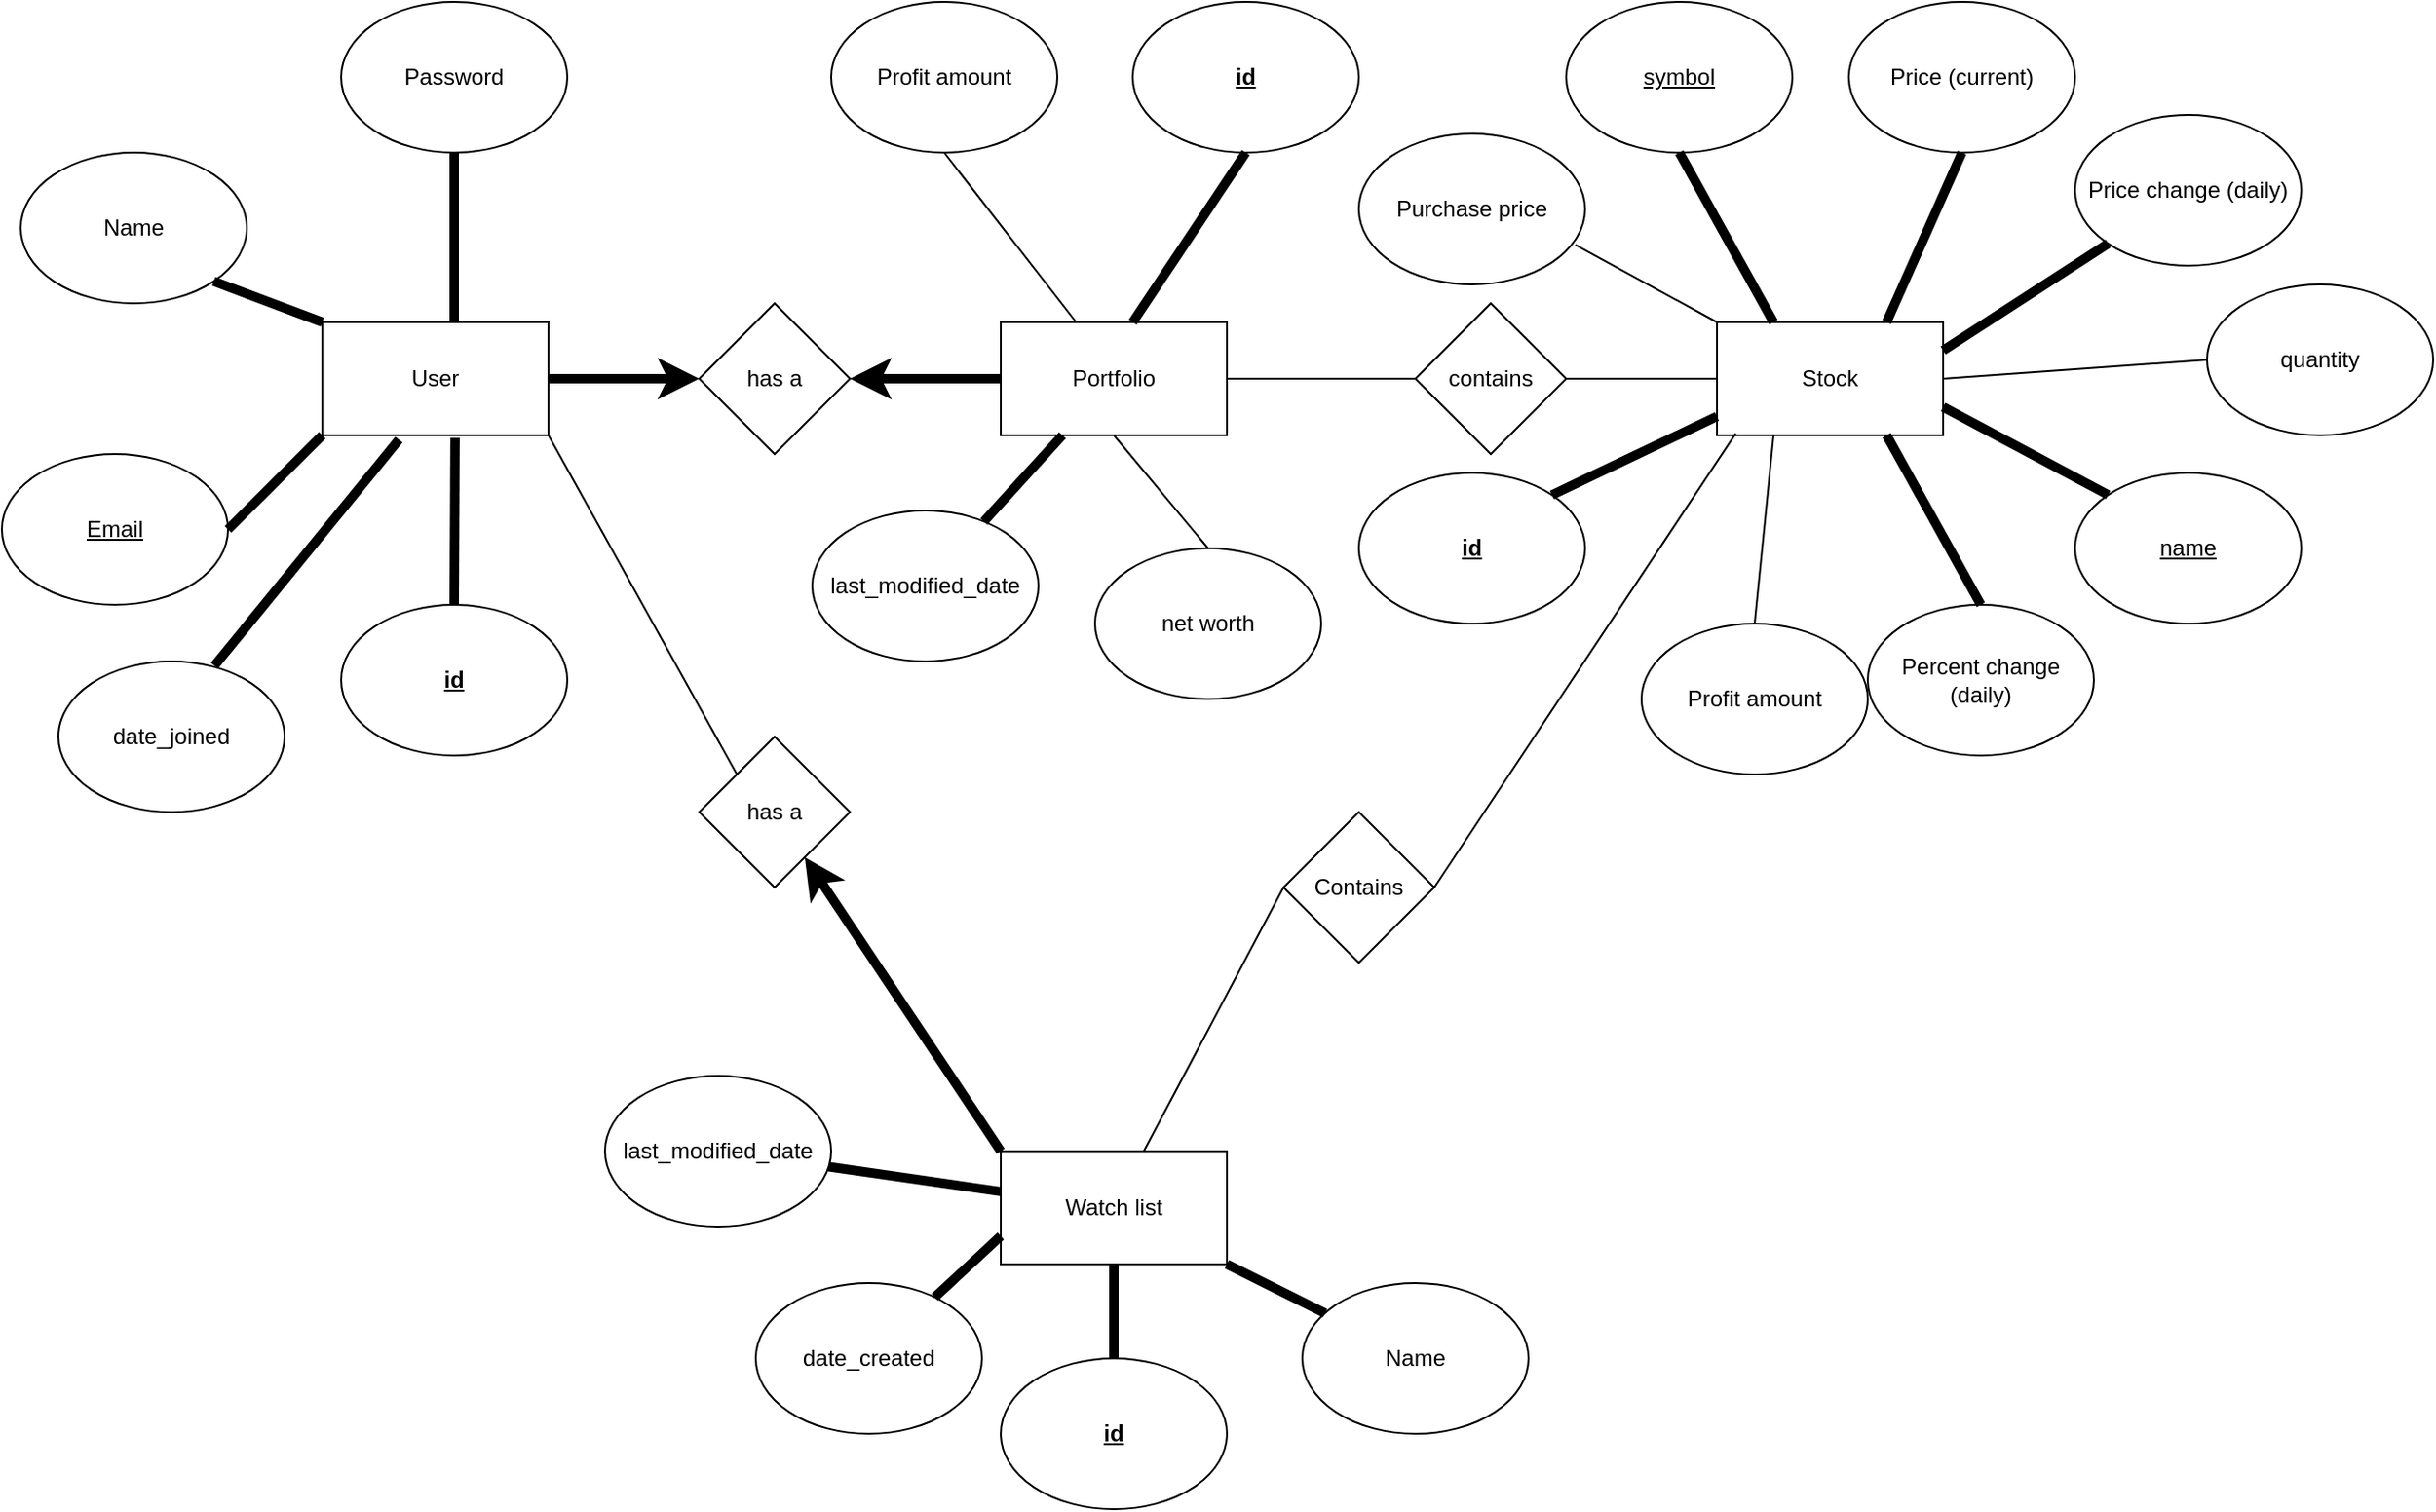 <mxfile>
    <diagram id="sMI1tbvQcULwvbPK9FlO" name="Page-1">
        <mxGraphModel dx="1665" dy="1312" grid="1" gridSize="10" guides="1" tooltips="1" connect="1" arrows="1" fold="1" page="0" pageScale="1" pageWidth="850" pageHeight="1100" math="0" shadow="0">
            <root>
                <mxCell id="0"/>
                <mxCell id="1" parent="0"/>
                <mxCell id="47" value="" style="edgeStyle=none;html=1;strokeWidth=5;" parent="1" source="15" target="18" edge="1">
                    <mxGeometry relative="1" as="geometry"/>
                </mxCell>
                <mxCell id="15" value="User" style="rounded=0;whiteSpace=wrap;html=1;" parent="1" vertex="1">
                    <mxGeometry x="170" y="90" width="120" height="60" as="geometry"/>
                </mxCell>
                <mxCell id="16" value="&lt;b&gt;&lt;u&gt;id&lt;/u&gt;&lt;/b&gt;" style="ellipse;whiteSpace=wrap;html=1;" parent="1" vertex="1">
                    <mxGeometry x="180" y="240" width="120" height="80" as="geometry"/>
                </mxCell>
                <mxCell id="17" value="Password" style="ellipse;whiteSpace=wrap;html=1;" parent="1" vertex="1">
                    <mxGeometry x="180" y="-80" width="120" height="80" as="geometry"/>
                </mxCell>
                <mxCell id="18" value="has a" style="rhombus;whiteSpace=wrap;html=1;" parent="1" vertex="1">
                    <mxGeometry x="370" y="80" width="80" height="80" as="geometry"/>
                </mxCell>
                <mxCell id="19" value="Portfolio" style="rounded=0;whiteSpace=wrap;html=1;" parent="1" vertex="1">
                    <mxGeometry x="530" y="90" width="120" height="60" as="geometry"/>
                </mxCell>
                <mxCell id="20" value="Name" style="ellipse;whiteSpace=wrap;html=1;" parent="1" vertex="1">
                    <mxGeometry x="10" width="120" height="80" as="geometry"/>
                </mxCell>
                <mxCell id="21" value="&lt;u&gt;Email&lt;/u&gt;" style="ellipse;whiteSpace=wrap;html=1;" parent="1" vertex="1">
                    <mxGeometry y="160" width="120" height="80" as="geometry"/>
                </mxCell>
                <mxCell id="22" value="net worth" style="ellipse;whiteSpace=wrap;html=1;" parent="1" vertex="1">
                    <mxGeometry x="580" y="210" width="120" height="80" as="geometry"/>
                </mxCell>
                <mxCell id="23" value="&lt;b&gt;&lt;u&gt;id&lt;/u&gt;&lt;/b&gt;" style="ellipse;whiteSpace=wrap;html=1;" parent="1" vertex="1">
                    <mxGeometry x="600" y="-80" width="120" height="80" as="geometry"/>
                </mxCell>
                <mxCell id="24" value="" style="endArrow=none;html=1;strokeWidth=5;entryX=0.5;entryY=1;entryDx=0;entryDy=0;" parent="1" target="17" edge="1">
                    <mxGeometry width="50" height="50" relative="1" as="geometry">
                        <mxPoint x="240" y="90" as="sourcePoint"/>
                        <mxPoint x="410" y="60" as="targetPoint"/>
                    </mxGeometry>
                </mxCell>
                <mxCell id="25" value="" style="endArrow=none;html=1;strokeWidth=5;entryX=0.587;entryY=1.023;entryDx=0;entryDy=0;entryPerimeter=0;exitX=0.5;exitY=0;exitDx=0;exitDy=0;" parent="1" source="16" target="15" edge="1">
                    <mxGeometry width="50" height="50" relative="1" as="geometry">
                        <mxPoint x="360" y="110" as="sourcePoint"/>
                        <mxPoint x="410" y="60" as="targetPoint"/>
                    </mxGeometry>
                </mxCell>
                <mxCell id="26" value="" style="endArrow=none;html=1;strokeWidth=5;exitX=1;exitY=1;exitDx=0;exitDy=0;entryX=0;entryY=0;entryDx=0;entryDy=0;" parent="1" source="20" target="15" edge="1">
                    <mxGeometry width="50" height="50" relative="1" as="geometry">
                        <mxPoint x="360" y="110" as="sourcePoint"/>
                        <mxPoint x="410" y="60" as="targetPoint"/>
                    </mxGeometry>
                </mxCell>
                <mxCell id="27" value="" style="endArrow=none;html=1;strokeWidth=5;exitX=1;exitY=0.5;exitDx=0;exitDy=0;entryX=0;entryY=1;entryDx=0;entryDy=0;" parent="1" source="21" target="15" edge="1">
                    <mxGeometry width="50" height="50" relative="1" as="geometry">
                        <mxPoint x="360" y="110" as="sourcePoint"/>
                        <mxPoint x="410" y="60" as="targetPoint"/>
                    </mxGeometry>
                </mxCell>
                <mxCell id="29" value="" style="endArrow=none;html=1;strokeWidth=5;exitX=0.5;exitY=1;exitDx=0;exitDy=0;" parent="1" source="23" edge="1">
                    <mxGeometry width="50" height="50" relative="1" as="geometry">
                        <mxPoint x="370" y="210" as="sourcePoint"/>
                        <mxPoint x="600" y="90" as="targetPoint"/>
                    </mxGeometry>
                </mxCell>
                <mxCell id="30" value="" style="endArrow=none;html=1;strokeWidth=1;exitX=0.5;exitY=0;exitDx=0;exitDy=0;entryX=0.5;entryY=1;entryDx=0;entryDy=0;" parent="1" source="22" target="19" edge="1">
                    <mxGeometry width="50" height="50" relative="1" as="geometry">
                        <mxPoint x="370" y="210" as="sourcePoint"/>
                        <mxPoint x="420" y="160" as="targetPoint"/>
                    </mxGeometry>
                </mxCell>
                <mxCell id="31" value="contains" style="rhombus;whiteSpace=wrap;html=1;" parent="1" vertex="1">
                    <mxGeometry x="750" y="80" width="80" height="80" as="geometry"/>
                </mxCell>
                <mxCell id="32" value="Stock" style="rounded=0;whiteSpace=wrap;html=1;" parent="1" vertex="1">
                    <mxGeometry x="910" y="90" width="120" height="60" as="geometry"/>
                </mxCell>
                <mxCell id="33" value="&lt;u&gt;symbol&lt;/u&gt;" style="ellipse;whiteSpace=wrap;html=1;" parent="1" vertex="1">
                    <mxGeometry x="830" y="-80" width="120" height="80" as="geometry"/>
                </mxCell>
                <mxCell id="34" value="&lt;u&gt;name&lt;/u&gt;" style="ellipse;whiteSpace=wrap;html=1;" parent="1" vertex="1">
                    <mxGeometry x="1100" y="170" width="120" height="80" as="geometry"/>
                </mxCell>
                <mxCell id="35" value="Price (current)" style="ellipse;whiteSpace=wrap;html=1;" parent="1" vertex="1">
                    <mxGeometry x="980" y="-80" width="120" height="80" as="geometry"/>
                </mxCell>
                <mxCell id="36" value="Percent change (daily)" style="ellipse;whiteSpace=wrap;html=1;" parent="1" vertex="1">
                    <mxGeometry x="990" y="240" width="120" height="80" as="geometry"/>
                </mxCell>
                <mxCell id="37" value="Price change (daily)" style="ellipse;whiteSpace=wrap;html=1;" parent="1" vertex="1">
                    <mxGeometry x="1100" y="-20" width="120" height="80" as="geometry"/>
                </mxCell>
                <mxCell id="39" value="Profit amount" style="ellipse;whiteSpace=wrap;html=1;" parent="1" vertex="1">
                    <mxGeometry x="440" y="-80" width="120" height="80" as="geometry"/>
                </mxCell>
                <mxCell id="41" value="" style="endArrow=none;html=1;strokeWidth=5;entryX=0.25;entryY=0;entryDx=0;entryDy=0;exitX=0.5;exitY=1;exitDx=0;exitDy=0;" parent="1" source="33" target="32" edge="1">
                    <mxGeometry width="50" height="50" relative="1" as="geometry">
                        <mxPoint x="660" y="210" as="sourcePoint"/>
                        <mxPoint x="710" y="160" as="targetPoint"/>
                    </mxGeometry>
                </mxCell>
                <mxCell id="42" value="" style="endArrow=none;html=1;strokeWidth=5;entryX=0.75;entryY=0;entryDx=0;entryDy=0;exitX=0.5;exitY=1;exitDx=0;exitDy=0;" parent="1" source="35" target="32" edge="1">
                    <mxGeometry width="50" height="50" relative="1" as="geometry">
                        <mxPoint x="800" y="210" as="sourcePoint"/>
                        <mxPoint x="850" y="160" as="targetPoint"/>
                    </mxGeometry>
                </mxCell>
                <mxCell id="44" value="" style="endArrow=none;html=1;strokeWidth=5;entryX=0.75;entryY=1;entryDx=0;entryDy=0;exitX=0.5;exitY=0;exitDx=0;exitDy=0;" parent="1" source="36" target="32" edge="1">
                    <mxGeometry width="50" height="50" relative="1" as="geometry">
                        <mxPoint x="800" y="210" as="sourcePoint"/>
                        <mxPoint x="850" y="160" as="targetPoint"/>
                    </mxGeometry>
                </mxCell>
                <mxCell id="45" value="" style="endArrow=none;html=1;strokeWidth=5;entryX=0;entryY=0;entryDx=0;entryDy=0;exitX=1;exitY=0.75;exitDx=0;exitDy=0;" parent="1" source="32" target="34" edge="1">
                    <mxGeometry width="50" height="50" relative="1" as="geometry">
                        <mxPoint x="800" y="210" as="sourcePoint"/>
                        <mxPoint x="850" y="160" as="targetPoint"/>
                    </mxGeometry>
                </mxCell>
                <mxCell id="46" value="" style="endArrow=none;html=1;strokeWidth=5;entryX=0;entryY=1;entryDx=0;entryDy=0;exitX=1;exitY=0.25;exitDx=0;exitDy=0;" parent="1" source="32" target="37" edge="1">
                    <mxGeometry width="50" height="50" relative="1" as="geometry">
                        <mxPoint x="800" y="210" as="sourcePoint"/>
                        <mxPoint x="850" y="160" as="targetPoint"/>
                    </mxGeometry>
                </mxCell>
                <mxCell id="49" value="" style="endArrow=none;html=1;strokeWidth=1;exitX=1;exitY=0.5;exitDx=0;exitDy=0;entryX=0;entryY=0.5;entryDx=0;entryDy=0;" parent="1" source="19" target="31" edge="1">
                    <mxGeometry width="50" height="50" relative="1" as="geometry">
                        <mxPoint x="690" y="210" as="sourcePoint"/>
                        <mxPoint x="740" y="160" as="targetPoint"/>
                    </mxGeometry>
                </mxCell>
                <mxCell id="50" value="" style="endArrow=none;html=1;strokeWidth=1;exitX=1;exitY=0.5;exitDx=0;exitDy=0;entryX=0;entryY=0.5;entryDx=0;entryDy=0;" parent="1" source="31" target="32" edge="1">
                    <mxGeometry width="50" height="50" relative="1" as="geometry">
                        <mxPoint x="950" y="210" as="sourcePoint"/>
                        <mxPoint x="1000" y="160" as="targetPoint"/>
                    </mxGeometry>
                </mxCell>
                <mxCell id="51" value="quantity" style="ellipse;whiteSpace=wrap;html=1;" parent="1" vertex="1">
                    <mxGeometry x="1170" y="70" width="120" height="80" as="geometry"/>
                </mxCell>
                <mxCell id="52" value="" style="endArrow=none;html=1;strokeWidth=1;entryX=1;entryY=0.5;entryDx=0;entryDy=0;" parent="1" target="32" edge="1">
                    <mxGeometry width="50" height="50" relative="1" as="geometry">
                        <mxPoint x="1170" y="110" as="sourcePoint"/>
                        <mxPoint x="770" y="180" as="targetPoint"/>
                    </mxGeometry>
                </mxCell>
                <mxCell id="57" value="Purchase price" style="ellipse;whiteSpace=wrap;html=1;" parent="1" vertex="1">
                    <mxGeometry x="720" y="-10" width="120" height="80" as="geometry"/>
                </mxCell>
                <mxCell id="58" value="Profit amount" style="ellipse;whiteSpace=wrap;html=1;" parent="1" vertex="1">
                    <mxGeometry x="870" y="250" width="120" height="80" as="geometry"/>
                </mxCell>
                <mxCell id="59" value="" style="endArrow=none;html=1;strokeWidth=1;entryX=0.25;entryY=1;entryDx=0;entryDy=0;exitX=0.5;exitY=0;exitDx=0;exitDy=0;" parent="1" source="58" target="32" edge="1">
                    <mxGeometry width="50" height="50" relative="1" as="geometry">
                        <mxPoint x="890" y="230" as="sourcePoint"/>
                        <mxPoint x="820" y="170" as="targetPoint"/>
                    </mxGeometry>
                </mxCell>
                <mxCell id="60" value="" style="endArrow=none;html=1;strokeWidth=1;exitX=0.957;exitY=0.737;exitDx=0;exitDy=0;exitPerimeter=0;entryX=0;entryY=0;entryDx=0;entryDy=0;" parent="1" source="57" target="32" edge="1">
                    <mxGeometry width="50" height="50" relative="1" as="geometry">
                        <mxPoint x="770" y="220" as="sourcePoint"/>
                        <mxPoint x="910" y="90" as="targetPoint"/>
                    </mxGeometry>
                </mxCell>
                <mxCell id="61" value="has a" style="rhombus;whiteSpace=wrap;html=1;" parent="1" vertex="1">
                    <mxGeometry x="370" y="310" width="80" height="80" as="geometry"/>
                </mxCell>
                <mxCell id="63" value="Watch list" style="rounded=0;whiteSpace=wrap;html=1;" parent="1" vertex="1">
                    <mxGeometry x="530" y="530" width="120" height="60" as="geometry"/>
                </mxCell>
                <mxCell id="64" value="Contains" style="rhombus;whiteSpace=wrap;html=1;" parent="1" vertex="1">
                    <mxGeometry x="680" y="350" width="80" height="80" as="geometry"/>
                </mxCell>
                <mxCell id="66" value="" style="endArrow=classic;html=1;strokeWidth=5;" parent="1" target="61" edge="1">
                    <mxGeometry width="50" height="50" relative="1" as="geometry">
                        <mxPoint x="530" y="530" as="sourcePoint"/>
                        <mxPoint x="800" y="370" as="targetPoint"/>
                    </mxGeometry>
                </mxCell>
                <mxCell id="68" value="" style="endArrow=none;html=1;strokeWidth=1;entryX=0;entryY=0.5;entryDx=0;entryDy=0;" parent="1" source="63" target="64" edge="1">
                    <mxGeometry width="50" height="50" relative="1" as="geometry">
                        <mxPoint x="630" y="320" as="sourcePoint"/>
                        <mxPoint x="740" y="560" as="targetPoint"/>
                    </mxGeometry>
                </mxCell>
                <mxCell id="69" value="" style="endArrow=none;html=1;strokeWidth=1;exitX=1;exitY=0.5;exitDx=0;exitDy=0;entryX=0.083;entryY=0.984;entryDx=0;entryDy=0;entryPerimeter=0;" parent="1" source="64" target="32" edge="1">
                    <mxGeometry width="50" height="50" relative="1" as="geometry">
                        <mxPoint x="720" y="450" as="sourcePoint"/>
                        <mxPoint x="770" y="400" as="targetPoint"/>
                    </mxGeometry>
                </mxCell>
                <mxCell id="80" value="&lt;b&gt;&lt;u&gt;id&lt;/u&gt;&lt;/b&gt;" style="ellipse;whiteSpace=wrap;html=1;" parent="1" vertex="1">
                    <mxGeometry x="530" y="640" width="120" height="80" as="geometry"/>
                </mxCell>
                <mxCell id="81" value="" style="endArrow=none;html=1;strokeWidth=5;exitX=0.5;exitY=0;exitDx=0;exitDy=0;" parent="1" source="80" edge="1">
                    <mxGeometry width="50" height="50" relative="1" as="geometry">
                        <mxPoint x="480" y="350" as="sourcePoint"/>
                        <mxPoint x="590" y="590" as="targetPoint"/>
                    </mxGeometry>
                </mxCell>
                <mxCell id="82" value="&lt;b&gt;&lt;u&gt;id&lt;/u&gt;&lt;/b&gt;" style="ellipse;whiteSpace=wrap;html=1;" parent="1" vertex="1">
                    <mxGeometry x="720" y="170" width="120" height="80" as="geometry"/>
                </mxCell>
                <mxCell id="83" value="" style="endArrow=none;html=1;strokeWidth=5;exitX=1;exitY=0;exitDx=0;exitDy=0;" parent="1" source="82" edge="1">
                    <mxGeometry width="50" height="50" relative="1" as="geometry">
                        <mxPoint x="800" y="220" as="sourcePoint"/>
                        <mxPoint x="910" y="140" as="targetPoint"/>
                    </mxGeometry>
                </mxCell>
                <mxCell id="84" value="" style="endArrow=classic;html=1;strokeWidth=5;entryX=1;entryY=0.5;entryDx=0;entryDy=0;exitX=0;exitY=0.5;exitDx=0;exitDy=0;" parent="1" source="19" target="18" edge="1">
                    <mxGeometry width="50" height="50" relative="1" as="geometry">
                        <mxPoint x="500" y="220" as="sourcePoint"/>
                        <mxPoint x="550" y="170" as="targetPoint"/>
                    </mxGeometry>
                </mxCell>
                <mxCell id="85" value="" style="endArrow=none;html=1;strokeWidth=1;entryX=0.5;entryY=1;entryDx=0;entryDy=0;" parent="1" target="39" edge="1">
                    <mxGeometry width="50" height="50" relative="1" as="geometry">
                        <mxPoint x="570" y="90" as="sourcePoint"/>
                        <mxPoint x="690" y="170" as="targetPoint"/>
                    </mxGeometry>
                </mxCell>
                <mxCell id="87" value="" style="endArrow=none;html=1;exitX=1;exitY=1;exitDx=0;exitDy=0;entryX=0;entryY=0;entryDx=0;entryDy=0;" parent="1" source="15" target="61" edge="1">
                    <mxGeometry width="50" height="50" relative="1" as="geometry">
                        <mxPoint x="770" y="340" as="sourcePoint"/>
                        <mxPoint x="820" y="290" as="targetPoint"/>
                    </mxGeometry>
                </mxCell>
                <mxCell id="88" value="date_joined" style="ellipse;whiteSpace=wrap;html=1;" parent="1" vertex="1">
                    <mxGeometry x="30" y="270" width="120" height="80" as="geometry"/>
                </mxCell>
                <mxCell id="89" value="" style="endArrow=none;html=1;entryX=0.339;entryY=1.039;entryDx=0;entryDy=0;entryPerimeter=0;exitX=0.69;exitY=0.029;exitDx=0;exitDy=0;exitPerimeter=0;strokeWidth=5;" parent="1" source="88" target="15" edge="1">
                    <mxGeometry width="50" height="50" relative="1" as="geometry">
                        <mxPoint x="120" y="270" as="sourcePoint"/>
                        <mxPoint x="370" y="200" as="targetPoint"/>
                    </mxGeometry>
                </mxCell>
                <mxCell id="91" value="Name" style="ellipse;whiteSpace=wrap;html=1;" parent="1" vertex="1">
                    <mxGeometry x="690" y="600" width="120" height="80" as="geometry"/>
                </mxCell>
                <mxCell id="92" value="" style="endArrow=none;html=1;strokeWidth=5;" parent="1" source="91" target="63" edge="1">
                    <mxGeometry width="50" height="50" relative="1" as="geometry">
                        <mxPoint x="740" y="490" as="sourcePoint"/>
                        <mxPoint x="790" y="440" as="targetPoint"/>
                    </mxGeometry>
                </mxCell>
                <mxCell id="94" value="date_created" style="ellipse;whiteSpace=wrap;html=1;" parent="1" vertex="1">
                    <mxGeometry x="400" y="600" width="120" height="80" as="geometry"/>
                </mxCell>
                <mxCell id="95" value="" style="endArrow=none;html=1;strokeWidth=5;entryX=0;entryY=0.75;entryDx=0;entryDy=0;" parent="1" source="94" target="63" edge="1">
                    <mxGeometry width="50" height="50" relative="1" as="geometry">
                        <mxPoint x="740" y="490" as="sourcePoint"/>
                        <mxPoint x="580" y="570" as="targetPoint"/>
                    </mxGeometry>
                </mxCell>
                <mxCell id="97" value="last_modified_date" style="ellipse;whiteSpace=wrap;html=1;" vertex="1" parent="1">
                    <mxGeometry x="430" y="190" width="120" height="80" as="geometry"/>
                </mxCell>
                <mxCell id="98" value="" style="endArrow=none;html=1;strokeWidth=5;" edge="1" parent="1" source="97" target="19">
                    <mxGeometry width="50" height="50" relative="1" as="geometry">
                        <mxPoint x="660" y="300" as="sourcePoint"/>
                        <mxPoint x="710" y="250" as="targetPoint"/>
                    </mxGeometry>
                </mxCell>
                <mxCell id="99" value="last_modified_date" style="ellipse;whiteSpace=wrap;html=1;" vertex="1" parent="1">
                    <mxGeometry x="320" y="490" width="120" height="80" as="geometry"/>
                </mxCell>
                <mxCell id="100" value="" style="endArrow=none;html=1;strokeWidth=5;" edge="1" parent="1" source="99" target="63">
                    <mxGeometry width="50" height="50" relative="1" as="geometry">
                        <mxPoint x="500" y="390" as="sourcePoint"/>
                        <mxPoint x="550" y="340" as="targetPoint"/>
                    </mxGeometry>
                </mxCell>
            </root>
        </mxGraphModel>
    </diagram>
</mxfile>